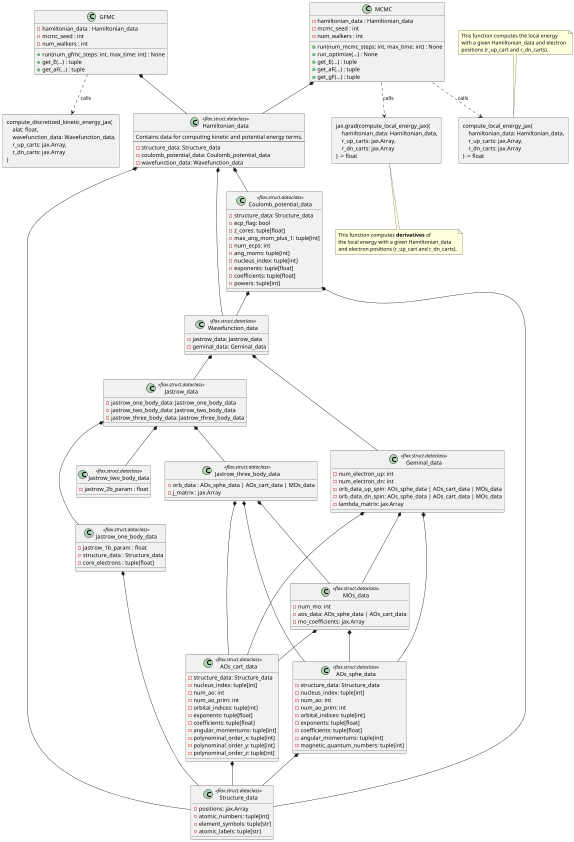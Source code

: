 @startuml uml
' size
scale 595*842

' PlantUML configuration
allowmixing

' Command + Shift + P to toggle the PlantUML export mode
' inkscape uml.svg -o uml.pdf

' ===============================
' Class definitions
' ===============================

class Hamiltonian_data <<flax.struct.dataclass>> {
    Contains data for computing kinetic and potential energy terms.
    --
    - structure_data: Structure_data
    - coulomb_potential_data: Coulomb_potential_data
    - wavefunction_data: Wavefunction_data
}

class Structure_data <<flax.struct.dataclass>> {
    - positions: jax.Array
    - atomic_numbers: tuple[int]
    - element_symbols: tuple[str]
    - atomic_labels: tuple[str]
}

class AOs_cart_data <<flax.struct.dataclass>> {
    - structure_data: Structure_data
    - nucleus_index: tuple[int]
    - num_ao: int
    - num_ao_prim: int
    - orbital_indices: tuple[int]
    - exponents: tuple[float]
    - coefficients: tuple[float]
    - angular_momentums: tuple[int]
    - polynominal_order_x: tuple[int]
    - polynominal_order_y: tuple[int]
    - polynominal_order_z: tuple[int]
}

class AOs_sphe_data <<flax.struct.dataclass>> {
    - structure_data: Structure_data
    - nucleus_index: tuple[int]
    - num_ao: int
    - num_ao_prim: int
    - orbital_indices: tuple[int]
    - exponents: tuple[float]
    - coefficients: tuple[float]
    - angular_momentums: tuple[int]
    - magnetic_quantum_numbers: tuple[int]
}

class Coulomb_potential_data <<flax.struct.dataclass>> {
    - structure_data: Structure_data
    - ecp_flag: bool
    - z_cores: tuple[float]
    - max_ang_mom_plus_1: tuple[int]
    - num_ecps: int
    - ang_moms: tuple[int]
    - nucleus_index: tuple[int]
    - exponents: tuple[float]
    - coefficients: tuple[float]
    - powers: tuple[int]
}

class MOs_data <<flax.struct.dataclass>> {
    - num_mo: int
    - aos_data: AOs_sphe_data | AOs_cart_data
    - mo_coefficients: jax.Array
}

class Geminal_data <<flax.struct.dataclass>> {
    - num_electron_up: int
    - num_electron_dn: int
    - orb_data_up_spin: AOs_sphe_data | AOs_cart_data | MOs_data
    - orb_data_dn_spin: AOs_sphe_data | AOs_cart_data | MOs_data
    - lambda_matrix: jax.Array
}

class Jastrow_data <<flax.struct.dataclass>> {
    - jastrow_one_body_data: Jastrow_one_body_data
    - jastrow_two_body_data: Jastrow_two_body_data
    - jastrow_three_body_data: Jastrow_three_body_data
}

class Wavefunction_data <<flax.struct.dataclass>> {
    - jastrow_data: Jastrow_data
    - geminal_data: Geminal_data
}

class Jastrow_one_body_data <<flax.struct.dataclass>> {
    - jastrow_1b_param : float
    - structure_data : Structure_data
    - core_electrons : tuple[float]
}

class Jastrow_two_body_data <<flax.struct.dataclass>> {
    - jastrow_2b_param : float
}

class Jastrow_three_body_data <<flax.struct.dataclass>> {
    - orb_data : AOs_sphe_data | AOs_cart_data | MOs_data
    - j_matrix : jax.Array
}

class MCMC {
    - hamiltonian_data : Hamiltonian_data
    - mcmc_seed : int
    - num_walkers : int
    + run(num_mcmc_steps: int, max_time: int) : None
    + run_optimize(...) : None
    + get_E(...) : tuple
    + get_aF(...) : tuple
    + get_gF(...) : tuple
}

class GFMC {
    - hamiltonian_data : Hamiltonian_data
    - mcmc_seed : int
    - num_walkers : int
    + run(num_gfmc_steps: int, max_time: int) : None
    + get_E(...) : tuple
    + get_aF(...) : tuple
}

' Functions
rectangle "compute_local_energy_jax(\n    hamiltonian_data: Hamiltonian_data,\n    r_up_carts: jax.Array,\n    r_dn_carts: jax.Array\n) -> float" as compute_local_energy_jax
rectangle "jax.grad(compute_local_energy_jax)(\n    hamiltonian_data: Hamiltonian_data,\n    r_up_carts: jax.Array,\n    r_dn_carts: jax.Array\n) -> float" as grad_compute_local_energy_jax
rectangle "compute_discretized_kinetic_energy_jax(\n    alat: float,\n    wavefunction_data: Wavefunction_data,\n    r_up_carts: jax.Array,\n    r_dn_carts: jax.Array\n)" as compute_discretized_kinetic_energy_jax
' rectangle "compute_ecp_non_local_parts_jax(\n coulomb_potential_data: Coulomb_potential_data,\n    wavefunction_data: Wavefunction_data,\n    r_up_carts: jax.Array,\n    r_dn_carts: jax.Array\n)" as compute_ecp_non_local_parts_jax

' Dependency relationships
note top of compute_local_energy_jax
This function computes the local energy
with a given Hamiltonian_data and electron
positions (r_up_cart and r_dn_carts).
end note

note bottom of grad_compute_local_energy_jax
This function computes **derivatives** of
the local energy with a given Hamiltonian_data
and electron positions (r_up_cart and r_dn_carts).
end note

' ===============================
' Class relationships (composition/aggregation)
' ===============================

MCMC *-- Hamiltonian_data
GFMC *-- Hamiltonian_data
MCMC ..> compute_local_energy_jax: calls
MCMC ..> grad_compute_local_energy_jax: calls
GFMC ..> compute_discretized_kinetic_energy_jax: calls
' GFMC ..> compute_ecp_non_local_parts_jax: calls
Jastrow_one_body_data *-- Structure_data
Jastrow_three_body_data *-- AOs_sphe_data
Jastrow_three_body_data *-- AOs_cart_data
Jastrow_three_body_data *-- MOs_data

Hamiltonian_data *-- Structure_data
Hamiltonian_data *-- Coulomb_potential_data
Hamiltonian_data *-- Wavefunction_data

Coulomb_potential_data *-- Structure_data
Coulomb_potential_data *-- Wavefunction_data

AOs_cart_data *-- Structure_data
AOs_sphe_data *-- Structure_data
MOs_data *-- AOs_cart_data
MOs_data *-- AOs_sphe_data

Geminal_data *-- AOs_cart_data
Geminal_data *-- AOs_sphe_data
Geminal_data *-- MOs_data

Wavefunction_data *-- Jastrow_data
Wavefunction_data *-- Geminal_data

Jastrow_data *-- Jastrow_one_body_data
Jastrow_data *-- Jastrow_two_body_data
Jastrow_data *-- Jastrow_three_body_data

@enduml
